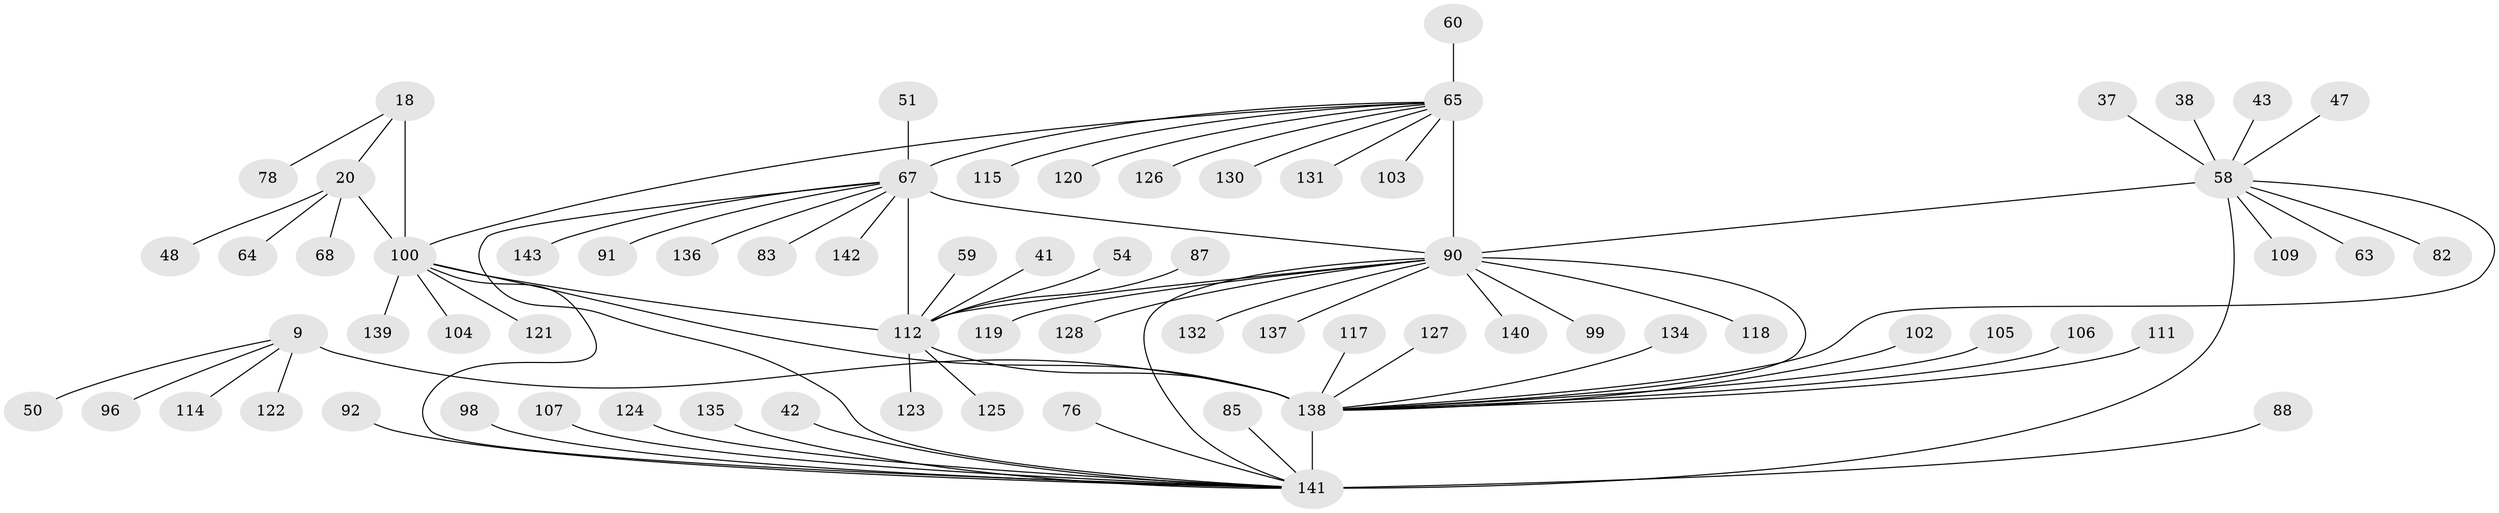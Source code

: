 // original degree distribution, {9: 0.07692307692307693, 14: 0.006993006993006993, 8: 0.04895104895104895, 12: 0.04195804195804196, 7: 0.02097902097902098, 10: 0.02097902097902098, 13: 0.013986013986013986, 6: 0.006993006993006993, 11: 0.006993006993006993, 1: 0.6013986013986014, 2: 0.1048951048951049, 3: 0.04895104895104895}
// Generated by graph-tools (version 1.1) at 2025/54/03/09/25 04:54:53]
// undirected, 71 vertices, 81 edges
graph export_dot {
graph [start="1"]
  node [color=gray90,style=filled];
  9 [super="+8"];
  18 [super="+16"];
  20 [super="+15"];
  37;
  38;
  41;
  42;
  43;
  47;
  48;
  50;
  51;
  54;
  58 [super="+35"];
  59;
  60;
  63;
  64;
  65 [super="+7"];
  67 [super="+28"];
  68;
  76;
  78;
  82;
  83;
  85;
  87;
  88;
  90 [super="+77+2+6+45+57"];
  91;
  92;
  96;
  98 [super="+52"];
  99;
  100 [super="+89+95"];
  102;
  103;
  104;
  105;
  106;
  107;
  109;
  111;
  112 [super="+66+36"];
  114;
  115;
  117;
  118 [super="+75"];
  119;
  120;
  121 [super="+108"];
  122;
  123 [super="+55+79"];
  124;
  125 [super="+56"];
  126;
  127;
  128;
  130;
  131;
  132;
  134;
  135 [super="+110"];
  136;
  137;
  138 [super="+46+129+69+71+74+94+97"];
  139;
  140;
  141 [super="+113+116+133+93+40"];
  142;
  143;
  9 -- 96;
  9 -- 114;
  9 -- 122;
  9 -- 50;
  9 -- 138 [weight=10];
  18 -- 20 [weight=4];
  18 -- 78;
  18 -- 100 [weight=6];
  20 -- 48;
  20 -- 64;
  20 -- 68;
  20 -- 100 [weight=6];
  37 -- 58;
  38 -- 58;
  41 -- 112;
  42 -- 141;
  43 -- 58;
  47 -- 58;
  51 -- 67;
  54 -- 112;
  58 -- 138;
  58 -- 141 [weight=12];
  58 -- 109;
  58 -- 82;
  58 -- 90;
  58 -- 63;
  59 -- 112;
  60 -- 65;
  65 -- 130;
  65 -- 131;
  65 -- 100;
  65 -- 103;
  65 -- 115;
  65 -- 120;
  65 -- 90 [weight=12];
  65 -- 126;
  65 -- 67;
  67 -- 136;
  67 -- 141 [weight=2];
  67 -- 142;
  67 -- 143;
  67 -- 83;
  67 -- 90;
  67 -- 91;
  67 -- 112 [weight=12];
  76 -- 141;
  85 -- 141;
  87 -- 112;
  88 -- 141;
  90 -- 99;
  90 -- 132;
  90 -- 112;
  90 -- 128;
  90 -- 137;
  90 -- 140;
  90 -- 141 [weight=3];
  90 -- 118;
  90 -- 119;
  90 -- 138 [weight=4];
  92 -- 141;
  98 -- 141;
  100 -- 104;
  100 -- 138;
  100 -- 139;
  100 -- 141;
  100 -- 121;
  100 -- 112;
  102 -- 138;
  105 -- 138;
  106 -- 138;
  107 -- 141;
  111 -- 138;
  112 -- 138;
  112 -- 123;
  112 -- 125;
  117 -- 138;
  124 -- 141;
  127 -- 138;
  134 -- 138;
  135 -- 141;
  138 -- 141 [weight=4];
}
